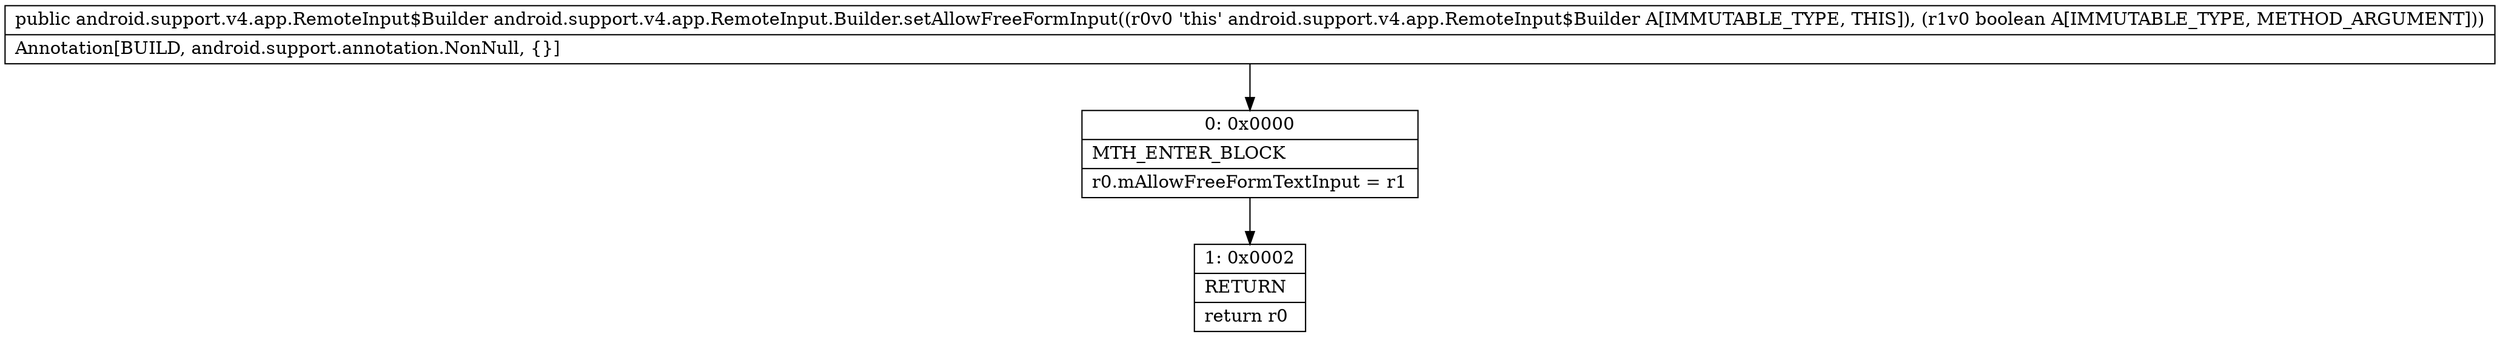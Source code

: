 digraph "CFG forandroid.support.v4.app.RemoteInput.Builder.setAllowFreeFormInput(Z)Landroid\/support\/v4\/app\/RemoteInput$Builder;" {
Node_0 [shape=record,label="{0\:\ 0x0000|MTH_ENTER_BLOCK\l|r0.mAllowFreeFormTextInput = r1\l}"];
Node_1 [shape=record,label="{1\:\ 0x0002|RETURN\l|return r0\l}"];
MethodNode[shape=record,label="{public android.support.v4.app.RemoteInput$Builder android.support.v4.app.RemoteInput.Builder.setAllowFreeFormInput((r0v0 'this' android.support.v4.app.RemoteInput$Builder A[IMMUTABLE_TYPE, THIS]), (r1v0 boolean A[IMMUTABLE_TYPE, METHOD_ARGUMENT]))  | Annotation[BUILD, android.support.annotation.NonNull, \{\}]\l}"];
MethodNode -> Node_0;
Node_0 -> Node_1;
}

